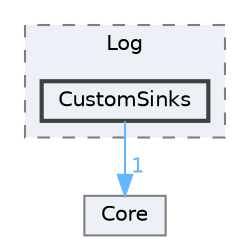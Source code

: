digraph "D:/WORK/GIT/MPE/MPE/Log/CustomSinks"
{
 // LATEX_PDF_SIZE
  bgcolor="transparent";
  edge [fontname=Helvetica,fontsize=10,labelfontname=Helvetica,labelfontsize=10];
  node [fontname=Helvetica,fontsize=10,shape=box,height=0.2,width=0.4];
  compound=true
  subgraph clusterdir_402211825dddc5c9cb20332fd6f2ac66 {
    graph [ bgcolor="#edf0f7", pencolor="grey50", label="Log", fontname=Helvetica,fontsize=10 style="filled,dashed", URL="dir_402211825dddc5c9cb20332fd6f2ac66.html",tooltip=""]
  dir_1655b6e9c6ee156170ea78a4f9efd4e9 [label="CustomSinks", fillcolor="#edf0f7", color="grey25", style="filled,bold", URL="dir_1655b6e9c6ee156170ea78a4f9efd4e9.html",tooltip=""];
  }
  dir_7d9c9d0dbe12a6bfc2f9cee7a4bbec28 [label="Core", fillcolor="#edf0f7", color="grey50", style="filled", URL="dir_7d9c9d0dbe12a6bfc2f9cee7a4bbec28.html",tooltip=""];
  dir_1655b6e9c6ee156170ea78a4f9efd4e9->dir_7d9c9d0dbe12a6bfc2f9cee7a4bbec28 [headlabel="1", labeldistance=1.5 headhref="dir_000002_000001.html" href="dir_000002_000001.html" color="steelblue1" fontcolor="steelblue1"];
}
